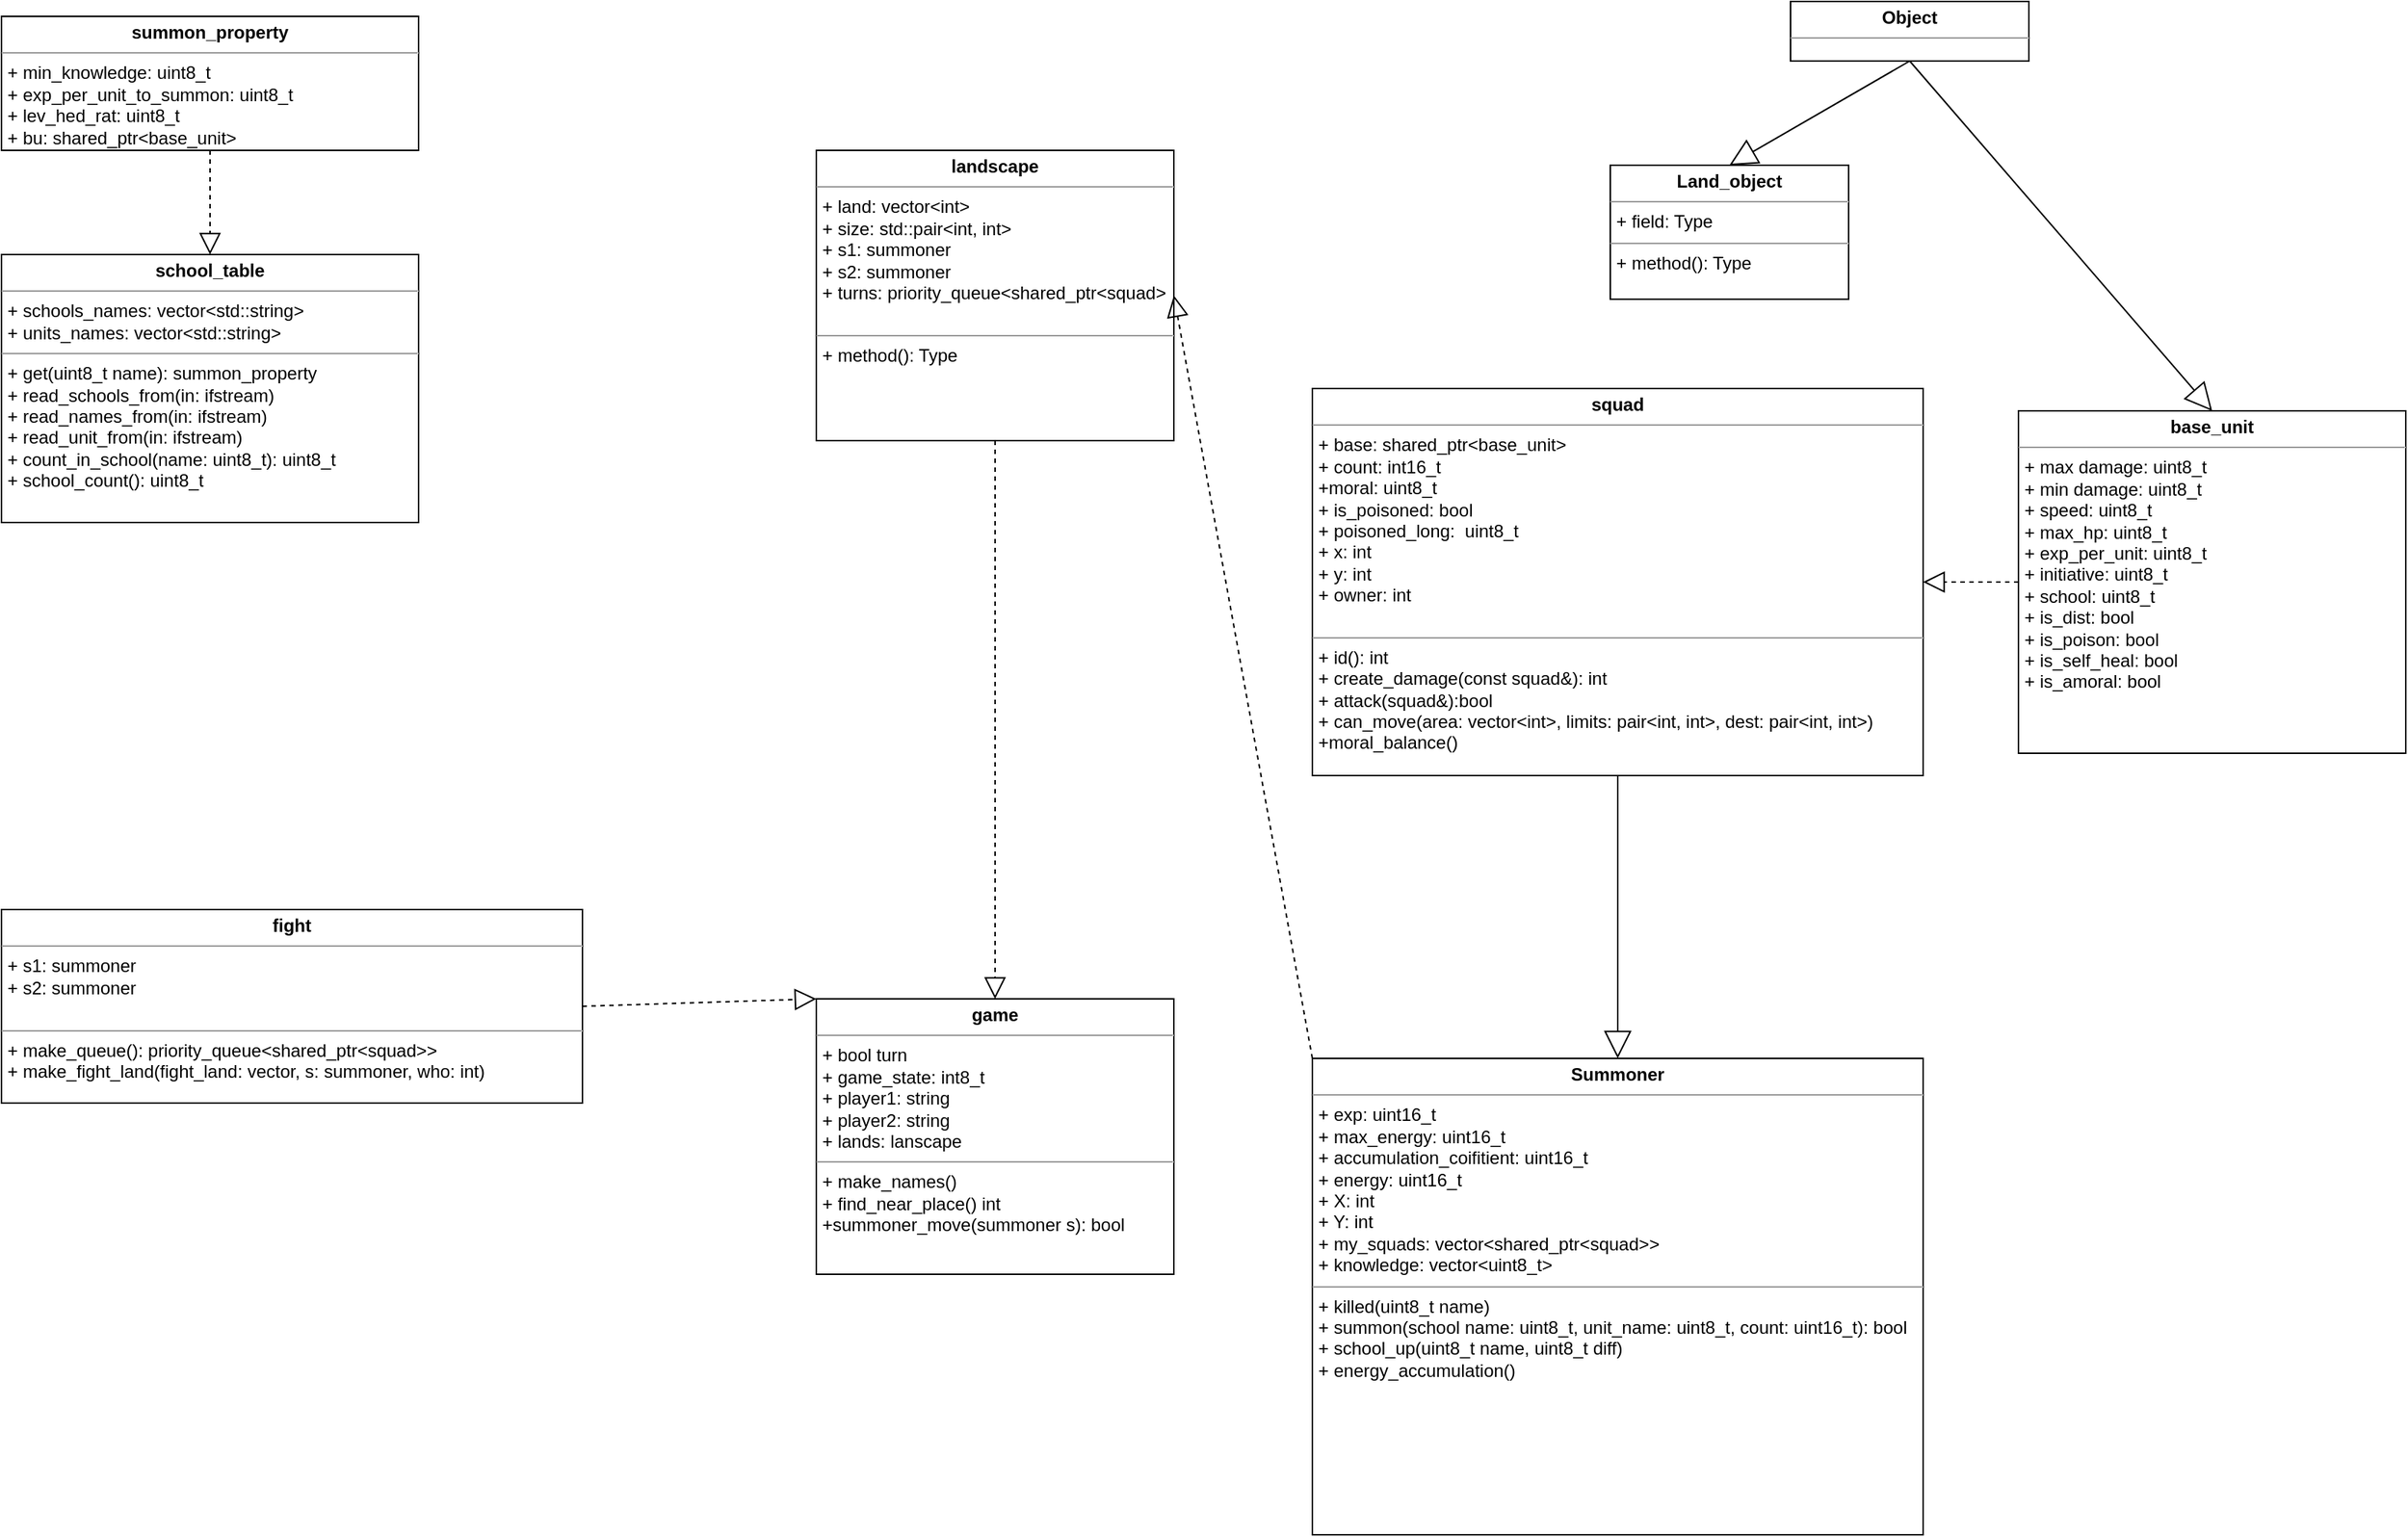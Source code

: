 <mxfile version="15.7.3" type="device"><diagram id="C5RBs43oDa-KdzZeNtuy" name="Page-1"><mxGraphModel dx="1816" dy="1136" grid="1" gridSize="10" guides="1" tooltips="1" connect="1" arrows="1" fold="1" page="1" pageScale="1" pageWidth="827" pageHeight="1169" math="0" shadow="0"><root><mxCell id="WIyWlLk6GJQsqaUBKTNV-0"/><mxCell id="WIyWlLk6GJQsqaUBKTNV-1" parent="WIyWlLk6GJQsqaUBKTNV-0"/><mxCell id="M-etTIzEck-mXKIygHij-42" value="&lt;p style=&quot;margin: 0px ; margin-top: 4px ; text-align: center&quot;&gt;&lt;b&gt;base_unit&lt;/b&gt;&lt;/p&gt;&lt;hr size=&quot;1&quot;&gt;&lt;p style=&quot;margin: 0px ; margin-left: 4px&quot;&gt;+ max damage: uint8_t&lt;br style=&quot;padding: 0px ; margin: 0px&quot;&gt;+ min damage:&amp;nbsp;uint8_t&lt;br style=&quot;padding: 0px ; margin: 0px&quot;&gt;+ speed:&amp;nbsp;uint8_t&lt;br style=&quot;padding: 0px ; margin: 0px&quot;&gt;+ max_hp:&amp;nbsp;uint8_t&lt;br style=&quot;padding: 0px ; margin: 0px&quot;&gt;+ exp_per_unit:&amp;nbsp;uint8_t&lt;br style=&quot;padding: 0px ; margin: 0px&quot;&gt;+ initiative:&amp;nbsp;uint8_t&lt;br style=&quot;padding: 0px ; margin: 0px&quot;&gt;+ school:&amp;nbsp;uint8_t&lt;br style=&quot;padding: 0px ; margin: 0px&quot;&gt;+ is_dist: bool&lt;br&gt;&lt;/p&gt;&lt;p style=&quot;margin: 0px ; margin-left: 4px&quot;&gt;+ is_poison: bool&lt;/p&gt;&lt;p style=&quot;margin: 0px ; margin-left: 4px&quot;&gt;+ is_self_heal: bool&lt;/p&gt;&lt;p style=&quot;margin: 0px ; margin-left: 4px&quot;&gt;+ is_amoral: bool&lt;/p&gt;&lt;p style=&quot;margin: 0px ; margin-left: 4px&quot;&gt;&lt;br&gt;&lt;/p&gt;" style="verticalAlign=top;align=left;overflow=fill;fontSize=12;fontFamily=Helvetica;html=1;fontColor=default;" vertex="1" parent="WIyWlLk6GJQsqaUBKTNV-1"><mxGeometry x="1394" y="305" width="260" height="230" as="geometry"/></mxCell><mxCell id="M-etTIzEck-mXKIygHij-44" value="&lt;p style=&quot;margin: 0px ; margin-top: 4px ; text-align: center&quot;&gt;&lt;b&gt;squad&lt;/b&gt;&lt;/p&gt;&lt;hr size=&quot;1&quot;&gt;&lt;p style=&quot;margin: 0px ; margin-left: 4px&quot;&gt;+ base: shared_ptr&amp;lt;base_unit&amp;gt;&lt;/p&gt;&lt;p style=&quot;margin: 0px ; margin-left: 4px&quot;&gt;+ count: int16_t&lt;/p&gt;&lt;p style=&quot;margin: 0px ; margin-left: 4px&quot;&gt;+moral: uint8_t&lt;/p&gt;&lt;p style=&quot;margin: 0px ; margin-left: 4px&quot;&gt;+ is_poisoned: bool&lt;/p&gt;&lt;p style=&quot;margin: 0px ; margin-left: 4px&quot;&gt;+ poisoned_long: &amp;nbsp;uint8_t&lt;/p&gt;&lt;p style=&quot;margin: 0px ; margin-left: 4px&quot;&gt;+ x: int&lt;/p&gt;&lt;p style=&quot;margin: 0px ; margin-left: 4px&quot;&gt;+ y: int&lt;/p&gt;&lt;p style=&quot;margin: 0px ; margin-left: 4px&quot;&gt;+ owner: int&lt;/p&gt;&lt;p style=&quot;margin: 0px ; margin-left: 4px&quot;&gt;&lt;br&gt;&lt;/p&gt;&lt;hr size=&quot;1&quot;&gt;&lt;p style=&quot;margin: 0px ; margin-left: 4px&quot;&gt;+ id(): int&lt;/p&gt;&lt;p style=&quot;margin: 0px ; margin-left: 4px&quot;&gt;+ create_damage(const squad&amp;amp;): int&lt;/p&gt;&lt;p style=&quot;margin: 0px ; margin-left: 4px&quot;&gt;+ attack(squad&amp;amp;):bool&lt;/p&gt;&lt;p style=&quot;margin: 0px ; margin-left: 4px&quot;&gt;+ can_move(area: vector&amp;lt;int&amp;gt;, limits: pair&amp;lt;int, int&amp;gt;, dest: pair&amp;lt;int, int&amp;gt;)&lt;/p&gt;&lt;p style=&quot;margin: 0px ; margin-left: 4px&quot;&gt;+moral_balance()&lt;/p&gt;&lt;p style=&quot;margin: 0px ; margin-left: 4px&quot;&gt;&amp;nbsp;&lt;/p&gt;" style="verticalAlign=top;align=left;overflow=fill;fontSize=12;fontFamily=Helvetica;html=1;fontColor=default;" vertex="1" parent="WIyWlLk6GJQsqaUBKTNV-1"><mxGeometry x="920" y="290" width="410" height="260" as="geometry"/></mxCell><mxCell id="M-etTIzEck-mXKIygHij-45" value="" style="endArrow=block;dashed=1;endFill=0;endSize=12;html=1;rounded=0;labelBorderColor=none;fontFamily=Helvetica;fontColor=default;exitX=0;exitY=0.5;exitDx=0;exitDy=0;entryX=1;entryY=0.5;entryDx=0;entryDy=0;" edge="1" parent="WIyWlLk6GJQsqaUBKTNV-1" source="M-etTIzEck-mXKIygHij-42" target="M-etTIzEck-mXKIygHij-44"><mxGeometry width="160" relative="1" as="geometry"><mxPoint x="1250" y="450" as="sourcePoint"/><mxPoint x="1410" y="450" as="targetPoint"/></mxGeometry></mxCell><mxCell id="M-etTIzEck-mXKIygHij-46" value="&lt;p style=&quot;margin: 0px ; margin-top: 4px ; text-align: center&quot;&gt;&lt;b&gt;Summoner&lt;/b&gt;&lt;/p&gt;&lt;hr size=&quot;1&quot;&gt;&lt;p style=&quot;margin: 0px ; margin-left: 4px&quot;&gt;+ exp: uint16_t&lt;/p&gt;&lt;p style=&quot;margin: 0px ; margin-left: 4px&quot;&gt;+ max_energy: uint16_t&lt;br&gt;&lt;/p&gt;&lt;p style=&quot;margin: 0px ; margin-left: 4px&quot;&gt;+ accumulation_coifitient: uint16_t&lt;br&gt;&lt;/p&gt;&lt;p style=&quot;margin: 0px ; margin-left: 4px&quot;&gt;+ energy: uint16_t&lt;br&gt;&lt;/p&gt;&lt;p style=&quot;margin: 0px ; margin-left: 4px&quot;&gt;+ X: int&lt;br&gt;&lt;/p&gt;&lt;p style=&quot;margin: 0px ; margin-left: 4px&quot;&gt;+ Y: int&lt;br&gt;&lt;/p&gt;&lt;p style=&quot;margin: 0px ; margin-left: 4px&quot;&gt;+ my_squads: vector&amp;lt;shared_ptr&amp;lt;squad&amp;gt;&amp;gt;&lt;br&gt;&lt;/p&gt;&lt;p style=&quot;margin: 0px ; margin-left: 4px&quot;&gt;+ knowledge: vector&amp;lt;uint8_t&amp;gt;&lt;/p&gt;&lt;hr size=&quot;1&quot;&gt;&lt;p style=&quot;margin: 0px ; margin-left: 4px&quot;&gt;+ killed(uint8_t name)&lt;/p&gt;&lt;p style=&quot;margin: 0px ; margin-left: 4px&quot;&gt;+ summon(school name: uint8_t, unit_name: uint8_t, count: uint16_t): bool&lt;/p&gt;&lt;p style=&quot;margin: 0px ; margin-left: 4px&quot;&gt;+ school_up(uint8_t name, uint8_t diff)&lt;/p&gt;&lt;p style=&quot;margin: 0px ; margin-left: 4px&quot;&gt;+ energy_accumulation()&lt;/p&gt;" style="verticalAlign=top;align=left;overflow=fill;fontSize=12;fontFamily=Helvetica;html=1;fontColor=default;" vertex="1" parent="WIyWlLk6GJQsqaUBKTNV-1"><mxGeometry x="920" y="740" width="410" height="320" as="geometry"/></mxCell><mxCell id="M-etTIzEck-mXKIygHij-50" value="" style="endArrow=block;endSize=16;endFill=0;html=1;rounded=0;labelBorderColor=none;fontFamily=Helvetica;fontColor=default;entryX=0.5;entryY=0;entryDx=0;entryDy=0;exitX=0.5;exitY=1;exitDx=0;exitDy=0;" edge="1" parent="WIyWlLk6GJQsqaUBKTNV-1" source="M-etTIzEck-mXKIygHij-44" target="M-etTIzEck-mXKIygHij-46"><mxGeometry x="-0.636" y="165" width="160" relative="1" as="geometry"><mxPoint x="630" y="620" as="sourcePoint"/><mxPoint x="630" y="730" as="targetPoint"/><Array as="points"/><mxPoint as="offset"/></mxGeometry></mxCell><mxCell id="M-etTIzEck-mXKIygHij-51" value="&lt;p style=&quot;margin: 0px ; margin-top: 4px ; text-align: center&quot;&gt;&lt;b&gt;landscape&lt;/b&gt;&lt;/p&gt;&lt;hr size=&quot;1&quot;&gt;&lt;p style=&quot;margin: 0px ; margin-left: 4px&quot;&gt;+ land: vector&amp;lt;int&amp;gt;&lt;/p&gt;&lt;p style=&quot;margin: 0px ; margin-left: 4px&quot;&gt;+ size: std::pair&amp;lt;int, int&amp;gt;&lt;/p&gt;&lt;p style=&quot;margin: 0px ; margin-left: 4px&quot;&gt;+ s1: summoner&lt;/p&gt;&lt;p style=&quot;margin: 0px ; margin-left: 4px&quot;&gt;+ s2: summoner&lt;/p&gt;&lt;p style=&quot;margin: 0px ; margin-left: 4px&quot;&gt;+ turns: priority_queue&amp;lt;shared_ptr&amp;lt;squad&amp;gt;&lt;/p&gt;&lt;p style=&quot;margin: 0px ; margin-left: 4px&quot;&gt;&lt;br&gt;&lt;/p&gt;&lt;hr size=&quot;1&quot;&gt;&lt;p style=&quot;margin: 0px ; margin-left: 4px&quot;&gt;+ method(): Type&lt;/p&gt;" style="verticalAlign=top;align=left;overflow=fill;fontSize=12;fontFamily=Helvetica;html=1;fontColor=default;" vertex="1" parent="WIyWlLk6GJQsqaUBKTNV-1"><mxGeometry x="587" y="130" width="240" height="195" as="geometry"/></mxCell><mxCell id="M-etTIzEck-mXKIygHij-52" value="&lt;p style=&quot;margin: 0px ; margin-top: 4px ; text-align: center&quot;&gt;&lt;b&gt;summon_property&lt;/b&gt;&lt;/p&gt;&lt;hr size=&quot;1&quot;&gt;&lt;p style=&quot;margin: 0px 0px 0px 4px&quot;&gt;+ min_knowledge: uint8_t&lt;/p&gt;&lt;p style=&quot;margin: 0px 0px 0px 4px&quot;&gt;+ exp_per_unit_to_summon: uint8_t&lt;/p&gt;&lt;p style=&quot;margin: 0px 0px 0px 4px&quot;&gt;+ lev_hed_rat: uint8_t&lt;/p&gt;&lt;p style=&quot;margin: 0px 0px 0px 4px&quot;&gt;+ bu: shared_ptr&amp;lt;base_unit&amp;gt;&lt;/p&gt;&lt;p style=&quot;margin: 0px ; margin-left: 4px&quot;&gt;&lt;br&gt;&lt;/p&gt;" style="verticalAlign=top;align=left;overflow=fill;fontSize=12;fontFamily=Helvetica;html=1;fontColor=default;" vertex="1" parent="WIyWlLk6GJQsqaUBKTNV-1"><mxGeometry x="40" y="40" width="280" height="90" as="geometry"/></mxCell><mxCell id="M-etTIzEck-mXKIygHij-53" value="&lt;p style=&quot;margin: 0px ; margin-top: 4px ; text-align: center&quot;&gt;&lt;b&gt;game&lt;/b&gt;&lt;/p&gt;&lt;hr size=&quot;1&quot;&gt;&lt;p style=&quot;margin: 0px ; margin-left: 4px&quot;&gt;+ bool turn&lt;/p&gt;&lt;p style=&quot;margin: 0px ; margin-left: 4px&quot;&gt;+ game_state: int8_t&lt;/p&gt;&lt;p style=&quot;margin: 0px ; margin-left: 4px&quot;&gt;+ player1: string&lt;/p&gt;&lt;p style=&quot;margin: 0px ; margin-left: 4px&quot;&gt;+ player2: string&lt;/p&gt;&lt;p style=&quot;margin: 0px ; margin-left: 4px&quot;&gt;+ lands: lanscape&lt;/p&gt;&lt;hr size=&quot;1&quot;&gt;&lt;p style=&quot;margin: 0px ; margin-left: 4px&quot;&gt;+ make_names()&amp;nbsp;&lt;/p&gt;&lt;p style=&quot;margin: 0px ; margin-left: 4px&quot;&gt;+ find_near_place() int&lt;/p&gt;&lt;p style=&quot;margin: 0px ; margin-left: 4px&quot;&gt;+summoner_move(summoner s): bool&lt;/p&gt;" style="verticalAlign=top;align=left;overflow=fill;fontSize=12;fontFamily=Helvetica;html=1;fontColor=default;" vertex="1" parent="WIyWlLk6GJQsqaUBKTNV-1"><mxGeometry x="587" y="700" width="240" height="185" as="geometry"/></mxCell><mxCell id="M-etTIzEck-mXKIygHij-54" value="&lt;p style=&quot;margin: 0px ; margin-top: 4px ; text-align: center&quot;&gt;&lt;b&gt;school_table&lt;/b&gt;&lt;/p&gt;&lt;hr size=&quot;1&quot;&gt;&lt;p style=&quot;margin: 0px ; margin-left: 4px&quot;&gt;+ schools_names: vector&amp;lt;std::string&amp;gt;&lt;br&gt;&lt;/p&gt;&lt;p style=&quot;margin: 0px ; margin-left: 4px&quot;&gt;+ units_names: vector&amp;lt;std::string&amp;gt;&lt;/p&gt;&lt;hr size=&quot;1&quot;&gt;&lt;p style=&quot;margin: 0px ; margin-left: 4px&quot;&gt;+ get(uint8_t name): summon_property&lt;/p&gt;&lt;p style=&quot;margin: 0px ; margin-left: 4px&quot;&gt;+ read_schools_from(in: ifstream)&lt;/p&gt;&lt;p style=&quot;margin: 0px ; margin-left: 4px&quot;&gt;+ read_names_from(in: ifstream)&lt;/p&gt;&lt;p style=&quot;margin: 0px ; margin-left: 4px&quot;&gt;+ read_unit_from(in: ifstream)&lt;/p&gt;&lt;p style=&quot;margin: 0px ; margin-left: 4px&quot;&gt;+ count_in_school(name: uint8_t): uint8_t&lt;/p&gt;&lt;p style=&quot;margin: 0px ; margin-left: 4px&quot;&gt;+ school_count(): uint8_t&lt;/p&gt;" style="verticalAlign=top;align=left;overflow=fill;fontSize=12;fontFamily=Helvetica;html=1;fontColor=default;" vertex="1" parent="WIyWlLk6GJQsqaUBKTNV-1"><mxGeometry x="40" y="200" width="280" height="180" as="geometry"/></mxCell><mxCell id="M-etTIzEck-mXKIygHij-55" style="edgeStyle=orthogonalEdgeStyle;rounded=0;orthogonalLoop=1;jettySize=auto;html=1;exitX=0.5;exitY=1;exitDx=0;exitDy=0;labelBorderColor=none;fontFamily=Helvetica;fontColor=default;" edge="1" parent="WIyWlLk6GJQsqaUBKTNV-1" source="M-etTIzEck-mXKIygHij-54" target="M-etTIzEck-mXKIygHij-54"><mxGeometry relative="1" as="geometry"/></mxCell><mxCell id="M-etTIzEck-mXKIygHij-58" value="" style="endArrow=block;dashed=1;endFill=0;endSize=12;html=1;rounded=0;labelBorderColor=none;fontFamily=Helvetica;fontColor=default;exitX=0.5;exitY=1;exitDx=0;exitDy=0;entryX=0.5;entryY=0;entryDx=0;entryDy=0;" edge="1" parent="WIyWlLk6GJQsqaUBKTNV-1" source="M-etTIzEck-mXKIygHij-52" target="M-etTIzEck-mXKIygHij-54"><mxGeometry width="160" relative="1" as="geometry"><mxPoint x="770" y="260" as="sourcePoint"/><mxPoint x="770" y="385" as="targetPoint"/></mxGeometry></mxCell><mxCell id="M-etTIzEck-mXKIygHij-61" value="" style="endArrow=block;dashed=1;endFill=0;endSize=12;html=1;rounded=0;labelBorderColor=none;fontFamily=Helvetica;fontColor=default;exitX=0.5;exitY=1;exitDx=0;exitDy=0;entryX=0.5;entryY=0;entryDx=0;entryDy=0;" edge="1" parent="WIyWlLk6GJQsqaUBKTNV-1" source="M-etTIzEck-mXKIygHij-51" target="M-etTIzEck-mXKIygHij-53"><mxGeometry width="160" relative="1" as="geometry"><mxPoint x="460" y="200" as="sourcePoint"/><mxPoint x="460" y="280" as="targetPoint"/></mxGeometry></mxCell><mxCell id="M-etTIzEck-mXKIygHij-62" value="&lt;p style=&quot;margin: 0px ; margin-top: 4px ; text-align: center&quot;&gt;&lt;b&gt;fight&lt;/b&gt;&lt;/p&gt;&lt;hr size=&quot;1&quot;&gt;&lt;p style=&quot;margin: 0px ; margin-left: 4px&quot;&gt;+ s1: summoner&amp;nbsp;&lt;/p&gt;&lt;p style=&quot;margin: 0px ; margin-left: 4px&quot;&gt;+ s2: summoner&lt;/p&gt;&lt;p style=&quot;margin: 0px ; margin-left: 4px&quot;&gt;&lt;br&gt;&lt;/p&gt;&lt;hr size=&quot;1&quot;&gt;&lt;p style=&quot;margin: 0px ; margin-left: 4px&quot;&gt;+ make_queue(): priority_queue&amp;lt;shared_ptr&amp;lt;squad&amp;gt;&amp;gt;&lt;/p&gt;&lt;p style=&quot;margin: 0px ; margin-left: 4px&quot;&gt;+ make_fight_land(fight_land: vector, s: summoner, who: int)&lt;/p&gt;" style="verticalAlign=top;align=left;overflow=fill;fontSize=12;fontFamily=Helvetica;html=1;fontColor=default;" vertex="1" parent="WIyWlLk6GJQsqaUBKTNV-1"><mxGeometry x="40" y="640" width="390" height="130" as="geometry"/></mxCell><mxCell id="M-etTIzEck-mXKIygHij-63" value="" style="endArrow=block;dashed=1;endFill=0;endSize=12;html=1;rounded=0;labelBorderColor=none;fontFamily=Helvetica;fontColor=default;exitX=1;exitY=0.5;exitDx=0;exitDy=0;entryX=0;entryY=0;entryDx=0;entryDy=0;" edge="1" parent="WIyWlLk6GJQsqaUBKTNV-1" source="M-etTIzEck-mXKIygHij-62" target="M-etTIzEck-mXKIygHij-53"><mxGeometry width="160" relative="1" as="geometry"><mxPoint x="200" y="650" as="sourcePoint"/><mxPoint x="200" y="752" as="targetPoint"/></mxGeometry></mxCell><mxCell id="M-etTIzEck-mXKIygHij-64" value="" style="endArrow=block;dashed=1;endFill=0;endSize=12;html=1;rounded=0;labelBorderColor=none;fontFamily=Helvetica;fontColor=default;exitX=0;exitY=0;exitDx=0;exitDy=0;entryX=1;entryY=0.5;entryDx=0;entryDy=0;" edge="1" parent="WIyWlLk6GJQsqaUBKTNV-1" source="M-etTIzEck-mXKIygHij-46" target="M-etTIzEck-mXKIygHij-51"><mxGeometry width="160" relative="1" as="geometry"><mxPoint x="890" y="340" as="sourcePoint"/><mxPoint x="890" y="455" as="targetPoint"/></mxGeometry></mxCell><mxCell id="M-etTIzEck-mXKIygHij-67" value="&lt;p style=&quot;margin: 0px ; margin-top: 4px ; text-align: center&quot;&gt;&lt;b&gt;Object&lt;/b&gt;&lt;/p&gt;&lt;hr size=&quot;1&quot;&gt;&lt;p style=&quot;margin: 0px ; margin-left: 4px&quot;&gt;&lt;br&gt;&lt;/p&gt;" style="verticalAlign=top;align=left;overflow=fill;fontSize=12;fontFamily=Helvetica;html=1;fontColor=default;" vertex="1" parent="WIyWlLk6GJQsqaUBKTNV-1"><mxGeometry x="1241" y="30" width="160" height="40" as="geometry"/></mxCell><mxCell id="M-etTIzEck-mXKIygHij-69" value="" style="endArrow=block;endSize=16;endFill=0;html=1;rounded=0;labelBorderColor=none;fontFamily=Helvetica;fontColor=default;entryX=0.5;entryY=0;entryDx=0;entryDy=0;exitX=0.5;exitY=1;exitDx=0;exitDy=0;" edge="1" parent="WIyWlLk6GJQsqaUBKTNV-1" source="M-etTIzEck-mXKIygHij-67" target="M-etTIzEck-mXKIygHij-42"><mxGeometry x="-0.636" y="165" width="160" relative="1" as="geometry"><mxPoint x="1160" y="210" as="sourcePoint"/><mxPoint x="1160" y="400" as="targetPoint"/><Array as="points"/><mxPoint as="offset"/></mxGeometry></mxCell><mxCell id="M-etTIzEck-mXKIygHij-71" value="&lt;p style=&quot;margin: 0px ; margin-top: 4px ; text-align: center&quot;&gt;&lt;b&gt;Land_object&lt;/b&gt;&lt;/p&gt;&lt;hr size=&quot;1&quot;&gt;&lt;p style=&quot;margin: 0px ; margin-left: 4px&quot;&gt;+ field: Type&lt;/p&gt;&lt;hr size=&quot;1&quot;&gt;&lt;p style=&quot;margin: 0px ; margin-left: 4px&quot;&gt;+ method(): Type&lt;/p&gt;" style="verticalAlign=top;align=left;overflow=fill;fontSize=12;fontFamily=Helvetica;html=1;fontColor=default;" vertex="1" parent="WIyWlLk6GJQsqaUBKTNV-1"><mxGeometry x="1120" y="140" width="160" height="90" as="geometry"/></mxCell><mxCell id="M-etTIzEck-mXKIygHij-73" value="" style="endArrow=block;endSize=16;endFill=0;html=1;rounded=0;labelBorderColor=none;fontFamily=Helvetica;fontColor=default;entryX=0.5;entryY=0;entryDx=0;entryDy=0;exitX=0.5;exitY=1;exitDx=0;exitDy=0;" edge="1" parent="WIyWlLk6GJQsqaUBKTNV-1" source="M-etTIzEck-mXKIygHij-67" target="M-etTIzEck-mXKIygHij-71"><mxGeometry x="-0.636" y="165" width="160" relative="1" as="geometry"><mxPoint x="1170.0" y="60" as="sourcePoint"/><mxPoint x="1373" y="295" as="targetPoint"/><Array as="points"/><mxPoint as="offset"/></mxGeometry></mxCell></root></mxGraphModel></diagram></mxfile>